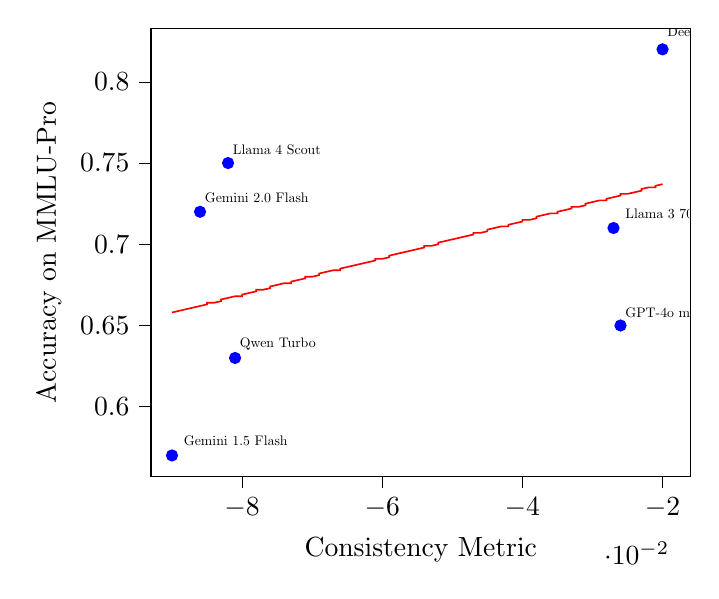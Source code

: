 % This file was created with tikzplotlib v0.10.1.
\begin{tikzpicture}

\definecolor{darkgray176}{RGB}{176,176,176}

\begin{axis}[
tick align=outside,
tick pos=left,
x grid style={darkgray176},
xlabel={Consistency Metric},
xmin=-0.093, xmax=-0.016,
xtick style={color=black},
y grid style={darkgray176},
ylabel={Accuracy on MMLU-Pro},
ymin=0.557, ymax=0.833,
ytick style={color=black}
]
\addplot [draw=blue, fill=blue, mark=*, only marks]
table{%
x  y
-0.026 0.65
-0.086 0.72
-0.09 0.57
-0.02 0.82
-0.082 0.75
-0.027 0.71
-0.081 0.63
};
\addplot [semithick, red]
table {%
-0.09 0.658
-0.089 0.659
-0.088 0.66
-0.088 0.66
-0.087 0.661
-0.086 0.662
-0.085 0.663
-0.085 0.664
-0.084 0.664
-0.083 0.665
-0.083 0.666
-0.082 0.667
-0.081 0.668
-0.08 0.668
-0.08 0.669
-0.079 0.67
-0.078 0.671
-0.078 0.672
-0.077 0.672
-0.076 0.673
-0.076 0.674
-0.075 0.675
-0.074 0.676
-0.073 0.676
-0.073 0.677
-0.072 0.678
-0.071 0.679
-0.071 0.68
-0.07 0.68
-0.069 0.681
-0.069 0.682
-0.068 0.683
-0.067 0.684
-0.066 0.684
-0.066 0.685
-0.065 0.686
-0.064 0.687
-0.064 0.687
-0.063 0.688
-0.062 0.689
-0.061 0.69
-0.061 0.691
-0.06 0.691
-0.059 0.692
-0.059 0.693
-0.058 0.694
-0.057 0.695
-0.057 0.695
-0.056 0.696
-0.055 0.697
-0.054 0.698
-0.054 0.699
-0.053 0.699
-0.052 0.7
-0.052 0.701
-0.051 0.702
-0.05 0.703
-0.05 0.703
-0.049 0.704
-0.048 0.705
-0.047 0.706
-0.047 0.707
-0.046 0.707
-0.045 0.708
-0.045 0.709
-0.044 0.71
-0.043 0.711
-0.042 0.711
-0.042 0.712
-0.041 0.713
-0.04 0.714
-0.04 0.715
-0.039 0.715
-0.038 0.716
-0.038 0.717
-0.037 0.718
-0.036 0.719
-0.035 0.719
-0.035 0.72
-0.034 0.721
-0.033 0.722
-0.033 0.723
-0.032 0.723
-0.031 0.724
-0.031 0.725
-0.03 0.726
-0.029 0.727
-0.028 0.727
-0.028 0.728
-0.027 0.729
-0.026 0.73
-0.026 0.731
-0.025 0.731
-0.024 0.732
-0.023 0.733
-0.023 0.734
-0.022 0.735
-0.021 0.735
-0.021 0.736
-0.02 0.737
};
\draw (axis cs:-0.026,0.652) node[
  scale=0.5,
  anchor=south west,
  text=black,
  rotate=0.0
]{GPT-4o mini};
\draw (axis cs:-0.086,0.723) node[
  scale=0.5,
  anchor=south west,
  text=black,
  rotate=0.0
]{Gemini 2.0 Flash};
\draw (axis cs:-0.089,0.573) node[
  scale=0.5,
  anchor=south west,
  text=black,
  rotate=0.0
]{Gemini 1.5 Flash};
\draw (axis cs:-0.02,0.823) node[
  scale=0.5,
  anchor=south west,
  text=black,
  rotate=0.0
]{Deepseek V3};
\draw (axis cs:-0.082,0.752) node[
  scale=0.5,
  anchor=south west,
  text=black,
  rotate=0.0
]{Llama 4 Scout};
\draw (axis cs:-0.026,0.713) node[
  scale=0.5,
  anchor=south west,
  text=black,
  rotate=0.0
]{Llama 3 70B Instruct};
\draw (axis cs:-0.081,0.632) node[
  scale=0.5,
  anchor=south west,
  text=black,
  rotate=0.0
]{Qwen Turbo};
\end{axis}

\end{tikzpicture}
